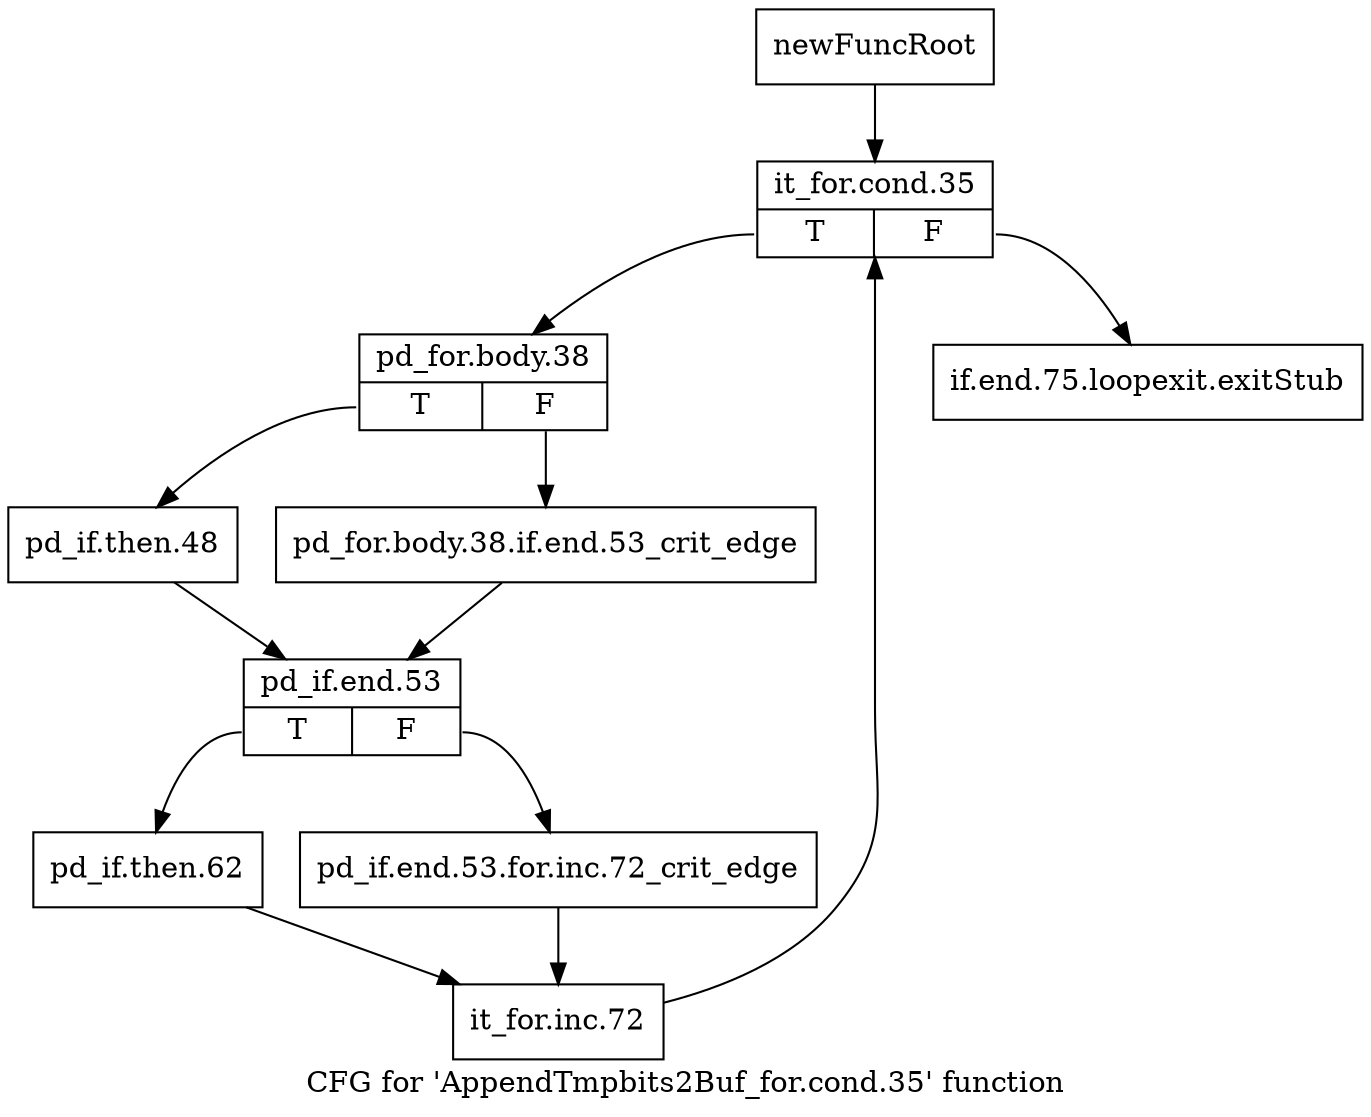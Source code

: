 digraph "CFG for 'AppendTmpbits2Buf_for.cond.35' function" {
	label="CFG for 'AppendTmpbits2Buf_for.cond.35' function";

	Node0x267e550 [shape=record,label="{newFuncRoot}"];
	Node0x267e550 -> Node0x267e5f0;
	Node0x267e5a0 [shape=record,label="{if.end.75.loopexit.exitStub}"];
	Node0x267e5f0 [shape=record,label="{it_for.cond.35|{<s0>T|<s1>F}}"];
	Node0x267e5f0:s0 -> Node0x267e640;
	Node0x267e5f0:s1 -> Node0x267e5a0;
	Node0x267e640 [shape=record,label="{pd_for.body.38|{<s0>T|<s1>F}}"];
	Node0x267e640:s0 -> Node0x267e6e0;
	Node0x267e640:s1 -> Node0x267e690;
	Node0x267e690 [shape=record,label="{pd_for.body.38.if.end.53_crit_edge}"];
	Node0x267e690 -> Node0x267e730;
	Node0x267e6e0 [shape=record,label="{pd_if.then.48}"];
	Node0x267e6e0 -> Node0x267e730;
	Node0x267e730 [shape=record,label="{pd_if.end.53|{<s0>T|<s1>F}}"];
	Node0x267e730:s0 -> Node0x267e7d0;
	Node0x267e730:s1 -> Node0x267e780;
	Node0x267e780 [shape=record,label="{pd_if.end.53.for.inc.72_crit_edge}"];
	Node0x267e780 -> Node0x267e820;
	Node0x267e7d0 [shape=record,label="{pd_if.then.62}"];
	Node0x267e7d0 -> Node0x267e820;
	Node0x267e820 [shape=record,label="{it_for.inc.72}"];
	Node0x267e820 -> Node0x267e5f0;
}
